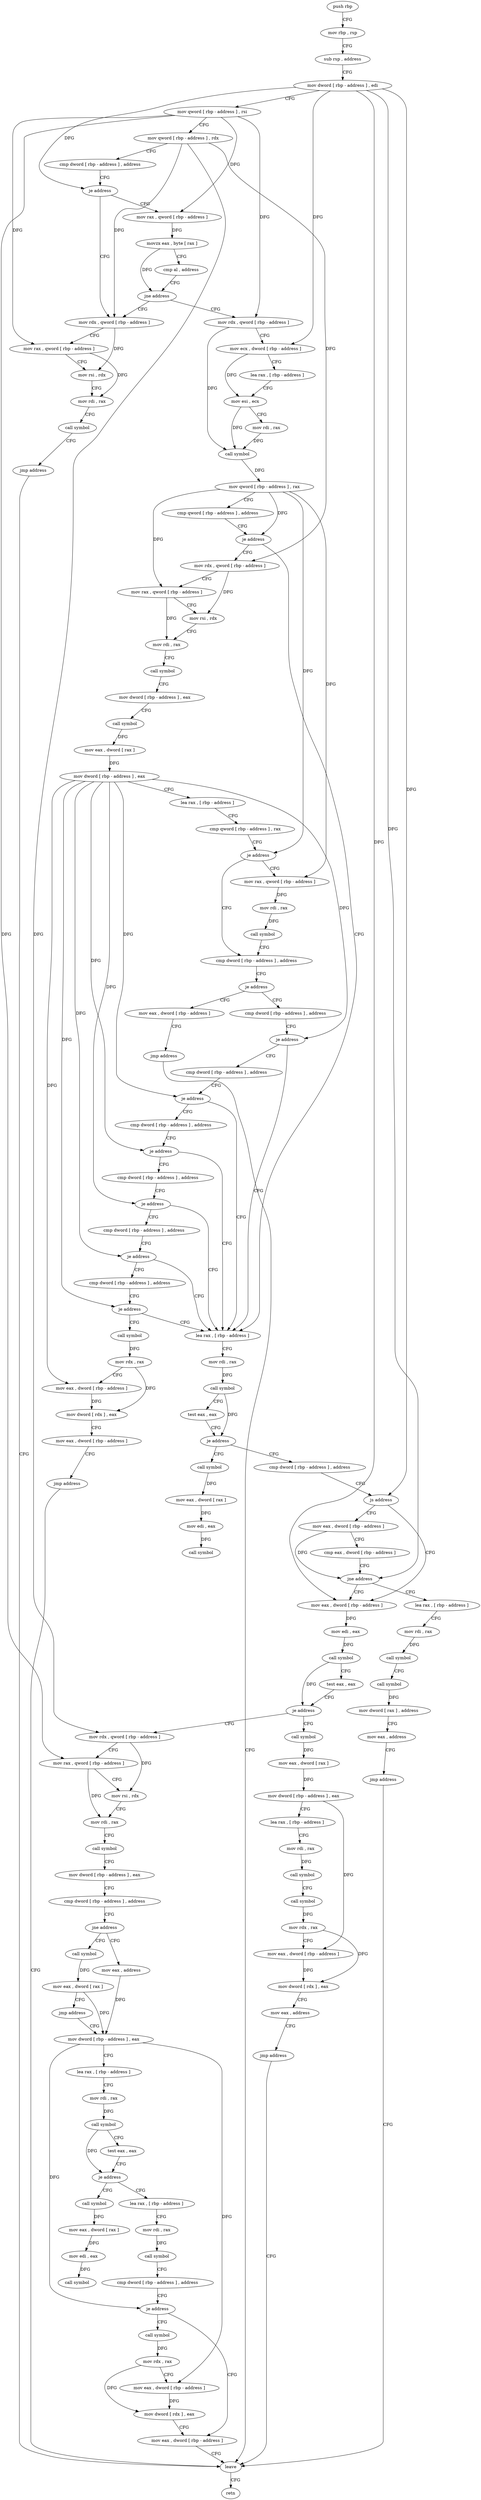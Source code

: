 digraph "func" {
"4454658" [label = "push rbp" ]
"4454659" [label = "mov rbp , rsp" ]
"4454662" [label = "sub rsp , address" ]
"4454669" [label = "mov dword [ rbp - address ] , edi" ]
"4454675" [label = "mov qword [ rbp - address ] , rsi" ]
"4454682" [label = "mov qword [ rbp - address ] , rdx" ]
"4454689" [label = "cmp dword [ rbp - address ] , address" ]
"4454696" [label = "je address" ]
"4454712" [label = "mov rdx , qword [ rbp - address ]" ]
"4454698" [label = "mov rax , qword [ rbp - address ]" ]
"4454719" [label = "mov rax , qword [ rbp - address ]" ]
"4454726" [label = "mov rsi , rdx" ]
"4454729" [label = "mov rdi , rax" ]
"4454732" [label = "call symbol" ]
"4454737" [label = "jmp address" ]
"4455175" [label = "leave" ]
"4454705" [label = "movzx eax , byte [ rax ]" ]
"4454708" [label = "cmp al , address" ]
"4454710" [label = "jne address" ]
"4454742" [label = "mov rdx , qword [ rbp - address ]" ]
"4455176" [label = "retn" ]
"4454749" [label = "mov ecx , dword [ rbp - address ]" ]
"4454755" [label = "lea rax , [ rbp - address ]" ]
"4454762" [label = "mov esi , ecx" ]
"4454764" [label = "mov rdi , rax" ]
"4454767" [label = "call symbol" ]
"4454772" [label = "mov qword [ rbp - address ] , rax" ]
"4454776" [label = "cmp qword [ rbp - address ] , address" ]
"4454781" [label = "je address" ]
"4454918" [label = "lea rax , [ rbp - address ]" ]
"4454787" [label = "mov rdx , qword [ rbp - address ]" ]
"4454922" [label = "mov rdi , rax" ]
"4454925" [label = "call symbol" ]
"4454930" [label = "test eax , eax" ]
"4454932" [label = "je address" ]
"4454948" [label = "cmp dword [ rbp - address ] , address" ]
"4454934" [label = "call symbol" ]
"4454794" [label = "mov rax , qword [ rbp - address ]" ]
"4454798" [label = "mov rsi , rdx" ]
"4454801" [label = "mov rdi , rax" ]
"4454804" [label = "call symbol" ]
"4454809" [label = "mov dword [ rbp - address ] , eax" ]
"4454812" [label = "call symbol" ]
"4454817" [label = "mov eax , dword [ rax ]" ]
"4454819" [label = "mov dword [ rbp - address ] , eax" ]
"4454822" [label = "lea rax , [ rbp - address ]" ]
"4454829" [label = "cmp qword [ rbp - address ] , rax" ]
"4454833" [label = "je address" ]
"4454847" [label = "cmp dword [ rbp - address ] , address" ]
"4454835" [label = "mov rax , qword [ rbp - address ]" ]
"4454955" [label = "js address" ]
"4455001" [label = "mov eax , dword [ rbp - address ]" ]
"4454957" [label = "mov eax , dword [ rbp - address ]" ]
"4454939" [label = "mov eax , dword [ rax ]" ]
"4454941" [label = "mov edi , eax" ]
"4454943" [label = "call symbol" ]
"4454851" [label = "je address" ]
"4454861" [label = "cmp dword [ rbp - address ] , address" ]
"4454853" [label = "mov eax , dword [ rbp - address ]" ]
"4454839" [label = "mov rdi , rax" ]
"4454842" [label = "call symbol" ]
"4455007" [label = "mov edi , eax" ]
"4455009" [label = "call symbol" ]
"4455014" [label = "test eax , eax" ]
"4455016" [label = "je address" ]
"4455060" [label = "mov rdx , qword [ rbp - address ]" ]
"4455018" [label = "call symbol" ]
"4454960" [label = "cmp eax , dword [ rbp - address ]" ]
"4454966" [label = "jne address" ]
"4454968" [label = "lea rax , [ rbp - address ]" ]
"4454865" [label = "je address" ]
"4454867" [label = "cmp dword [ rbp - address ] , address" ]
"4454856" [label = "jmp address" ]
"4455067" [label = "mov rax , qword [ rbp - address ]" ]
"4455074" [label = "mov rsi , rdx" ]
"4455077" [label = "mov rdi , rax" ]
"4455080" [label = "call symbol" ]
"4455085" [label = "mov dword [ rbp - address ] , eax" ]
"4455088" [label = "cmp dword [ rbp - address ] , address" ]
"4455092" [label = "jne address" ]
"4455103" [label = "mov eax , address" ]
"4455094" [label = "call symbol" ]
"4455023" [label = "mov eax , dword [ rax ]" ]
"4455025" [label = "mov dword [ rbp - address ] , eax" ]
"4455028" [label = "lea rax , [ rbp - address ]" ]
"4455032" [label = "mov rdi , rax" ]
"4455035" [label = "call symbol" ]
"4455040" [label = "call symbol" ]
"4455045" [label = "mov rdx , rax" ]
"4455048" [label = "mov eax , dword [ rbp - address ]" ]
"4455051" [label = "mov dword [ rdx ] , eax" ]
"4455053" [label = "mov eax , address" ]
"4455058" [label = "jmp address" ]
"4454972" [label = "mov rdi , rax" ]
"4454975" [label = "call symbol" ]
"4454980" [label = "call symbol" ]
"4454985" [label = "mov dword [ rax ] , address" ]
"4454991" [label = "mov eax , address" ]
"4454996" [label = "jmp address" ]
"4454871" [label = "je address" ]
"4454873" [label = "cmp dword [ rbp - address ] , address" ]
"4455108" [label = "mov dword [ rbp - address ] , eax" ]
"4455099" [label = "mov eax , dword [ rax ]" ]
"4455101" [label = "jmp address" ]
"4454877" [label = "je address" ]
"4454879" [label = "cmp dword [ rbp - address ] , address" ]
"4455141" [label = "lea rax , [ rbp - address ]" ]
"4455145" [label = "mov rdi , rax" ]
"4455148" [label = "call symbol" ]
"4455153" [label = "cmp dword [ rbp - address ] , address" ]
"4455157" [label = "je address" ]
"4455172" [label = "mov eax , dword [ rbp - address ]" ]
"4455159" [label = "call symbol" ]
"4455127" [label = "call symbol" ]
"4455132" [label = "mov eax , dword [ rax ]" ]
"4455134" [label = "mov edi , eax" ]
"4455136" [label = "call symbol" ]
"4455111" [label = "lea rax , [ rbp - address ]" ]
"4455115" [label = "mov rdi , rax" ]
"4455118" [label = "call symbol" ]
"4455123" [label = "test eax , eax" ]
"4455125" [label = "je address" ]
"4454883" [label = "je address" ]
"4454885" [label = "cmp dword [ rbp - address ] , address" ]
"4455164" [label = "mov rdx , rax" ]
"4455167" [label = "mov eax , dword [ rbp - address ]" ]
"4455170" [label = "mov dword [ rdx ] , eax" ]
"4454889" [label = "je address" ]
"4454891" [label = "cmp dword [ rbp - address ] , address" ]
"4454895" [label = "je address" ]
"4454897" [label = "call symbol" ]
"4454902" [label = "mov rdx , rax" ]
"4454905" [label = "mov eax , dword [ rbp - address ]" ]
"4454908" [label = "mov dword [ rdx ] , eax" ]
"4454910" [label = "mov eax , dword [ rbp - address ]" ]
"4454913" [label = "jmp address" ]
"4454658" -> "4454659" [ label = "CFG" ]
"4454659" -> "4454662" [ label = "CFG" ]
"4454662" -> "4454669" [ label = "CFG" ]
"4454669" -> "4454675" [ label = "CFG" ]
"4454669" -> "4454696" [ label = "DFG" ]
"4454669" -> "4454749" [ label = "DFG" ]
"4454669" -> "4454955" [ label = "DFG" ]
"4454669" -> "4455001" [ label = "DFG" ]
"4454669" -> "4454966" [ label = "DFG" ]
"4454675" -> "4454682" [ label = "CFG" ]
"4454675" -> "4454719" [ label = "DFG" ]
"4454675" -> "4454698" [ label = "DFG" ]
"4454675" -> "4454742" [ label = "DFG" ]
"4454675" -> "4455067" [ label = "DFG" ]
"4454682" -> "4454689" [ label = "CFG" ]
"4454682" -> "4454712" [ label = "DFG" ]
"4454682" -> "4454787" [ label = "DFG" ]
"4454682" -> "4455060" [ label = "DFG" ]
"4454689" -> "4454696" [ label = "CFG" ]
"4454696" -> "4454712" [ label = "CFG" ]
"4454696" -> "4454698" [ label = "CFG" ]
"4454712" -> "4454719" [ label = "CFG" ]
"4454712" -> "4454726" [ label = "DFG" ]
"4454698" -> "4454705" [ label = "DFG" ]
"4454719" -> "4454726" [ label = "CFG" ]
"4454719" -> "4454729" [ label = "DFG" ]
"4454726" -> "4454729" [ label = "CFG" ]
"4454729" -> "4454732" [ label = "CFG" ]
"4454732" -> "4454737" [ label = "CFG" ]
"4454737" -> "4455175" [ label = "CFG" ]
"4455175" -> "4455176" [ label = "CFG" ]
"4454705" -> "4454708" [ label = "CFG" ]
"4454705" -> "4454710" [ label = "DFG" ]
"4454708" -> "4454710" [ label = "CFG" ]
"4454710" -> "4454742" [ label = "CFG" ]
"4454710" -> "4454712" [ label = "CFG" ]
"4454742" -> "4454749" [ label = "CFG" ]
"4454742" -> "4454767" [ label = "DFG" ]
"4454749" -> "4454755" [ label = "CFG" ]
"4454749" -> "4454762" [ label = "DFG" ]
"4454755" -> "4454762" [ label = "CFG" ]
"4454762" -> "4454764" [ label = "CFG" ]
"4454762" -> "4454767" [ label = "DFG" ]
"4454764" -> "4454767" [ label = "DFG" ]
"4454767" -> "4454772" [ label = "DFG" ]
"4454772" -> "4454776" [ label = "CFG" ]
"4454772" -> "4454781" [ label = "DFG" ]
"4454772" -> "4454794" [ label = "DFG" ]
"4454772" -> "4454833" [ label = "DFG" ]
"4454772" -> "4454835" [ label = "DFG" ]
"4454776" -> "4454781" [ label = "CFG" ]
"4454781" -> "4454918" [ label = "CFG" ]
"4454781" -> "4454787" [ label = "CFG" ]
"4454918" -> "4454922" [ label = "CFG" ]
"4454787" -> "4454794" [ label = "CFG" ]
"4454787" -> "4454798" [ label = "DFG" ]
"4454922" -> "4454925" [ label = "DFG" ]
"4454925" -> "4454930" [ label = "CFG" ]
"4454925" -> "4454932" [ label = "DFG" ]
"4454930" -> "4454932" [ label = "CFG" ]
"4454932" -> "4454948" [ label = "CFG" ]
"4454932" -> "4454934" [ label = "CFG" ]
"4454948" -> "4454955" [ label = "CFG" ]
"4454934" -> "4454939" [ label = "DFG" ]
"4454794" -> "4454798" [ label = "CFG" ]
"4454794" -> "4454801" [ label = "DFG" ]
"4454798" -> "4454801" [ label = "CFG" ]
"4454801" -> "4454804" [ label = "CFG" ]
"4454804" -> "4454809" [ label = "CFG" ]
"4454809" -> "4454812" [ label = "CFG" ]
"4454812" -> "4454817" [ label = "DFG" ]
"4454817" -> "4454819" [ label = "DFG" ]
"4454819" -> "4454822" [ label = "CFG" ]
"4454819" -> "4454865" [ label = "DFG" ]
"4454819" -> "4454871" [ label = "DFG" ]
"4454819" -> "4454877" [ label = "DFG" ]
"4454819" -> "4454883" [ label = "DFG" ]
"4454819" -> "4454889" [ label = "DFG" ]
"4454819" -> "4454895" [ label = "DFG" ]
"4454819" -> "4454905" [ label = "DFG" ]
"4454822" -> "4454829" [ label = "CFG" ]
"4454829" -> "4454833" [ label = "CFG" ]
"4454833" -> "4454847" [ label = "CFG" ]
"4454833" -> "4454835" [ label = "CFG" ]
"4454847" -> "4454851" [ label = "CFG" ]
"4454835" -> "4454839" [ label = "DFG" ]
"4454955" -> "4455001" [ label = "CFG" ]
"4454955" -> "4454957" [ label = "CFG" ]
"4455001" -> "4455007" [ label = "DFG" ]
"4454957" -> "4454960" [ label = "CFG" ]
"4454957" -> "4454966" [ label = "DFG" ]
"4454939" -> "4454941" [ label = "DFG" ]
"4454941" -> "4454943" [ label = "DFG" ]
"4454851" -> "4454861" [ label = "CFG" ]
"4454851" -> "4454853" [ label = "CFG" ]
"4454861" -> "4454865" [ label = "CFG" ]
"4454853" -> "4454856" [ label = "CFG" ]
"4454839" -> "4454842" [ label = "DFG" ]
"4454842" -> "4454847" [ label = "CFG" ]
"4455007" -> "4455009" [ label = "DFG" ]
"4455009" -> "4455014" [ label = "CFG" ]
"4455009" -> "4455016" [ label = "DFG" ]
"4455014" -> "4455016" [ label = "CFG" ]
"4455016" -> "4455060" [ label = "CFG" ]
"4455016" -> "4455018" [ label = "CFG" ]
"4455060" -> "4455067" [ label = "CFG" ]
"4455060" -> "4455074" [ label = "DFG" ]
"4455018" -> "4455023" [ label = "DFG" ]
"4454960" -> "4454966" [ label = "CFG" ]
"4454966" -> "4455001" [ label = "CFG" ]
"4454966" -> "4454968" [ label = "CFG" ]
"4454968" -> "4454972" [ label = "CFG" ]
"4454865" -> "4454918" [ label = "CFG" ]
"4454865" -> "4454867" [ label = "CFG" ]
"4454867" -> "4454871" [ label = "CFG" ]
"4454856" -> "4455175" [ label = "CFG" ]
"4455067" -> "4455074" [ label = "CFG" ]
"4455067" -> "4455077" [ label = "DFG" ]
"4455074" -> "4455077" [ label = "CFG" ]
"4455077" -> "4455080" [ label = "CFG" ]
"4455080" -> "4455085" [ label = "CFG" ]
"4455085" -> "4455088" [ label = "CFG" ]
"4455088" -> "4455092" [ label = "CFG" ]
"4455092" -> "4455103" [ label = "CFG" ]
"4455092" -> "4455094" [ label = "CFG" ]
"4455103" -> "4455108" [ label = "DFG" ]
"4455094" -> "4455099" [ label = "DFG" ]
"4455023" -> "4455025" [ label = "DFG" ]
"4455025" -> "4455028" [ label = "CFG" ]
"4455025" -> "4455048" [ label = "DFG" ]
"4455028" -> "4455032" [ label = "CFG" ]
"4455032" -> "4455035" [ label = "DFG" ]
"4455035" -> "4455040" [ label = "CFG" ]
"4455040" -> "4455045" [ label = "DFG" ]
"4455045" -> "4455048" [ label = "CFG" ]
"4455045" -> "4455051" [ label = "DFG" ]
"4455048" -> "4455051" [ label = "DFG" ]
"4455051" -> "4455053" [ label = "CFG" ]
"4455053" -> "4455058" [ label = "CFG" ]
"4455058" -> "4455175" [ label = "CFG" ]
"4454972" -> "4454975" [ label = "DFG" ]
"4454975" -> "4454980" [ label = "CFG" ]
"4454980" -> "4454985" [ label = "DFG" ]
"4454985" -> "4454991" [ label = "CFG" ]
"4454991" -> "4454996" [ label = "CFG" ]
"4454996" -> "4455175" [ label = "CFG" ]
"4454871" -> "4454918" [ label = "CFG" ]
"4454871" -> "4454873" [ label = "CFG" ]
"4454873" -> "4454877" [ label = "CFG" ]
"4455108" -> "4455111" [ label = "CFG" ]
"4455108" -> "4455157" [ label = "DFG" ]
"4455108" -> "4455167" [ label = "DFG" ]
"4455099" -> "4455101" [ label = "CFG" ]
"4455099" -> "4455108" [ label = "DFG" ]
"4455101" -> "4455108" [ label = "CFG" ]
"4454877" -> "4454918" [ label = "CFG" ]
"4454877" -> "4454879" [ label = "CFG" ]
"4454879" -> "4454883" [ label = "CFG" ]
"4455141" -> "4455145" [ label = "CFG" ]
"4455145" -> "4455148" [ label = "DFG" ]
"4455148" -> "4455153" [ label = "CFG" ]
"4455153" -> "4455157" [ label = "CFG" ]
"4455157" -> "4455172" [ label = "CFG" ]
"4455157" -> "4455159" [ label = "CFG" ]
"4455172" -> "4455175" [ label = "CFG" ]
"4455159" -> "4455164" [ label = "DFG" ]
"4455127" -> "4455132" [ label = "DFG" ]
"4455132" -> "4455134" [ label = "DFG" ]
"4455134" -> "4455136" [ label = "DFG" ]
"4455111" -> "4455115" [ label = "CFG" ]
"4455115" -> "4455118" [ label = "DFG" ]
"4455118" -> "4455123" [ label = "CFG" ]
"4455118" -> "4455125" [ label = "DFG" ]
"4455123" -> "4455125" [ label = "CFG" ]
"4455125" -> "4455141" [ label = "CFG" ]
"4455125" -> "4455127" [ label = "CFG" ]
"4454883" -> "4454918" [ label = "CFG" ]
"4454883" -> "4454885" [ label = "CFG" ]
"4454885" -> "4454889" [ label = "CFG" ]
"4455164" -> "4455167" [ label = "CFG" ]
"4455164" -> "4455170" [ label = "DFG" ]
"4455167" -> "4455170" [ label = "DFG" ]
"4455170" -> "4455172" [ label = "CFG" ]
"4454889" -> "4454918" [ label = "CFG" ]
"4454889" -> "4454891" [ label = "CFG" ]
"4454891" -> "4454895" [ label = "CFG" ]
"4454895" -> "4454918" [ label = "CFG" ]
"4454895" -> "4454897" [ label = "CFG" ]
"4454897" -> "4454902" [ label = "DFG" ]
"4454902" -> "4454905" [ label = "CFG" ]
"4454902" -> "4454908" [ label = "DFG" ]
"4454905" -> "4454908" [ label = "DFG" ]
"4454908" -> "4454910" [ label = "CFG" ]
"4454910" -> "4454913" [ label = "CFG" ]
"4454913" -> "4455175" [ label = "CFG" ]
}
